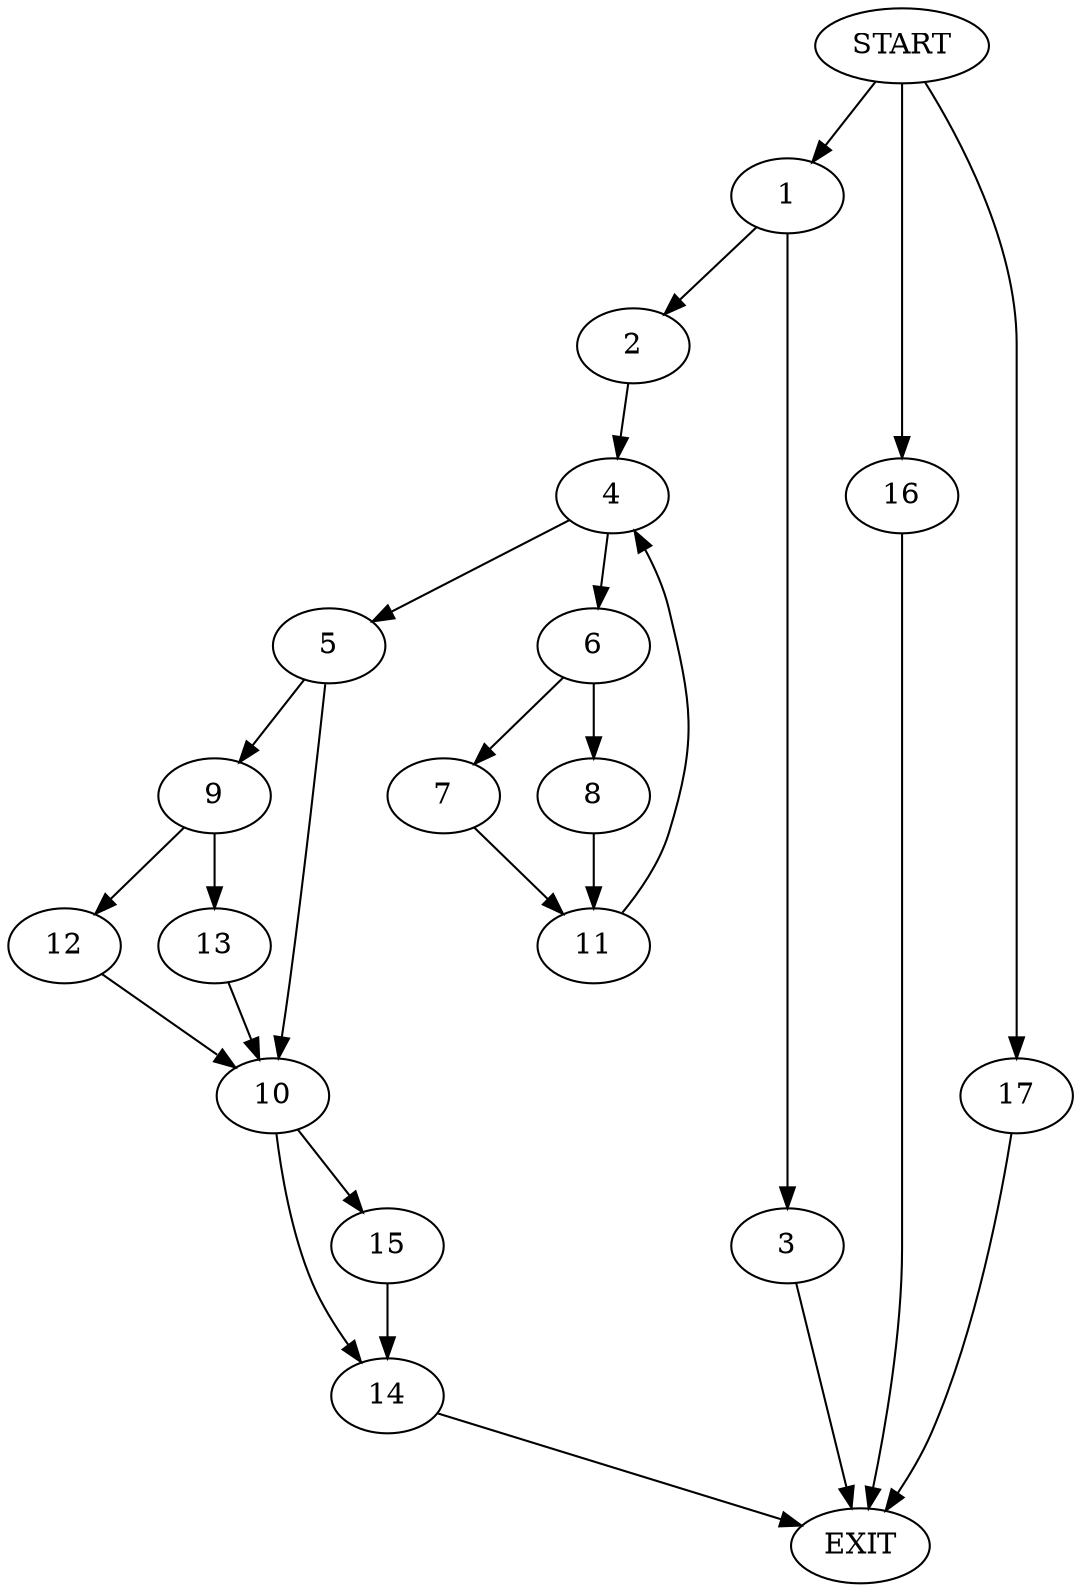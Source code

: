 digraph {
0 [label="START"]
18 [label="EXIT"]
0 -> 1
1 -> 2
1 -> 3
3 -> 18
2 -> 4
4 -> 5
4 -> 6
6 -> 7
6 -> 8
5 -> 9
5 -> 10
7 -> 11
8 -> 11
11 -> 4
9 -> 12
9 -> 13
10 -> 14
10 -> 15
12 -> 10
13 -> 10
14 -> 18
15 -> 14
0 -> 16
16 -> 18
0 -> 17
17 -> 18
}
